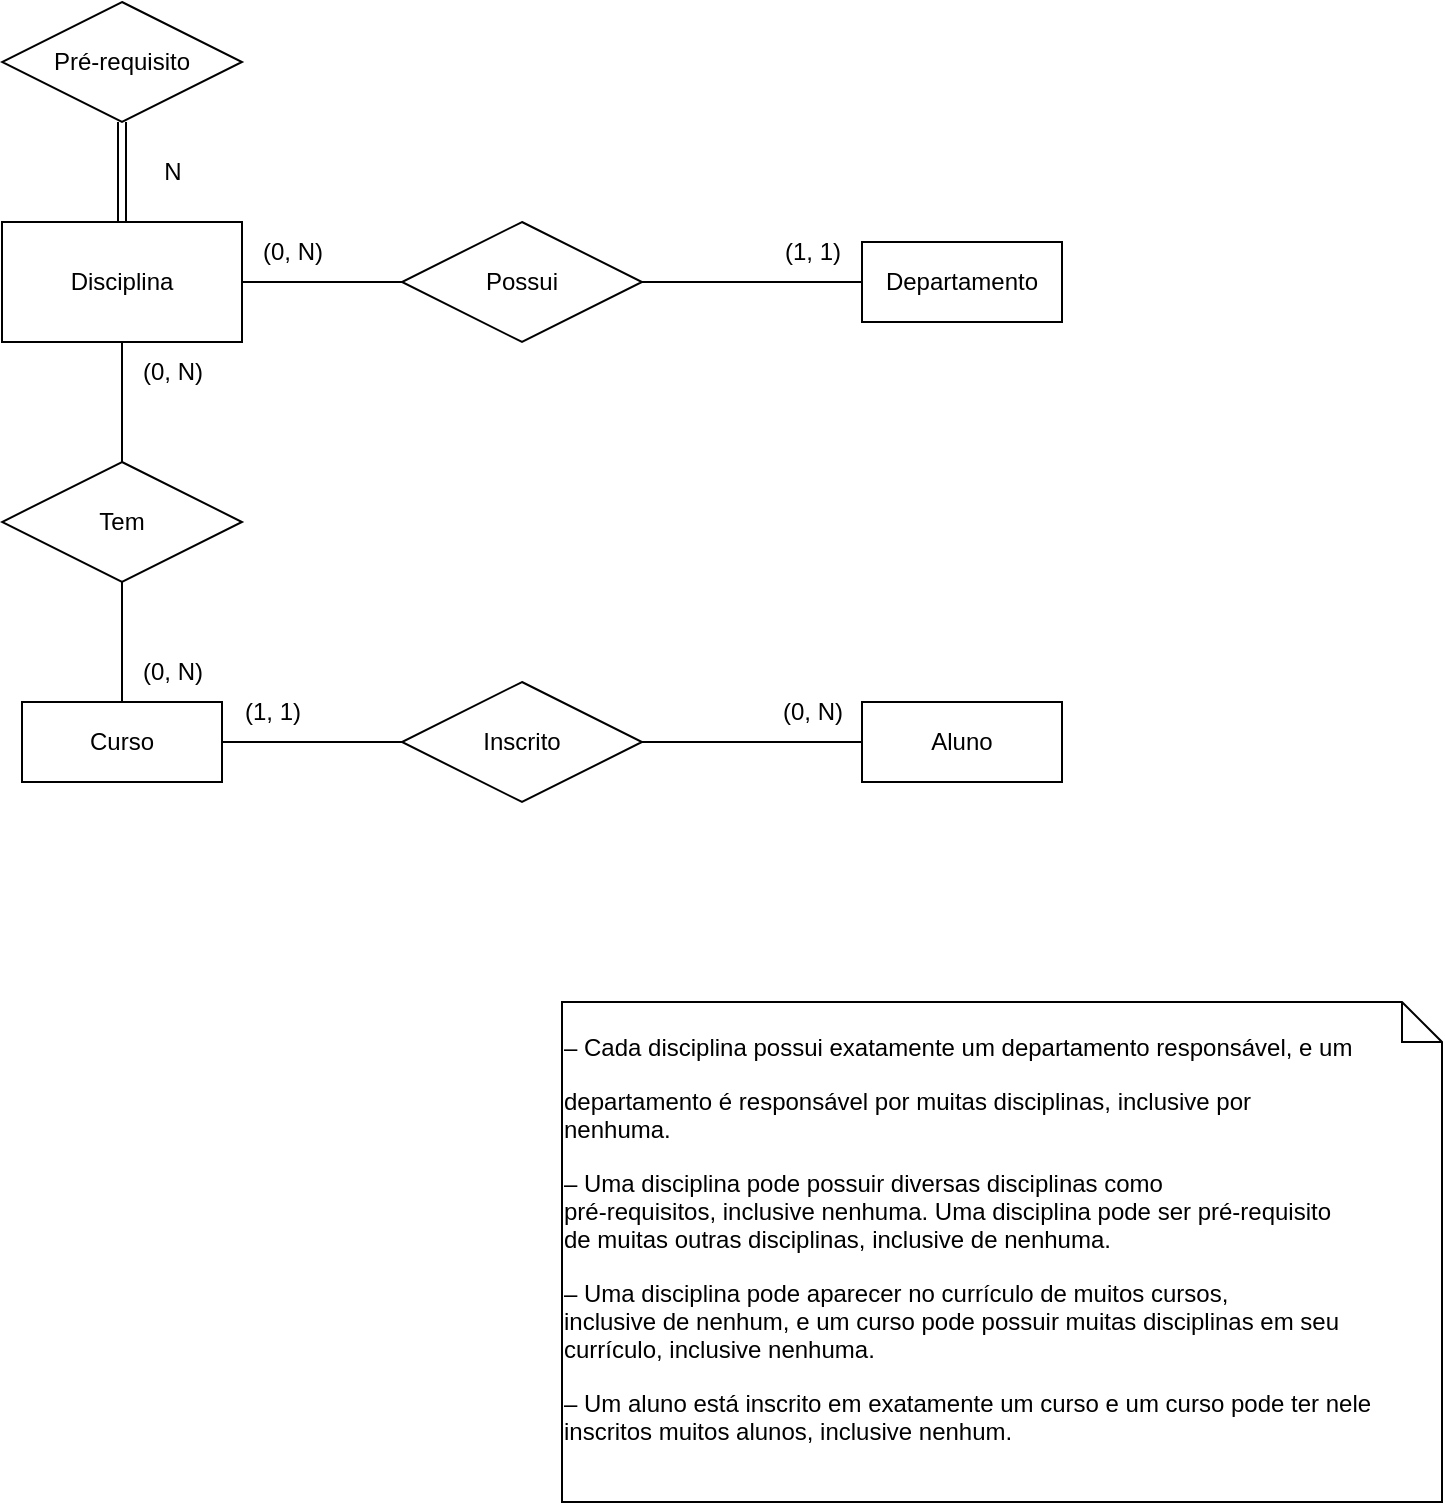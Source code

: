 <mxfile version="21.7.1" type="github">
  <diagram id="R2lEEEUBdFMjLlhIrx00" name="Page-1">
    <mxGraphModel dx="1290" dy="523" grid="1" gridSize="10" guides="1" tooltips="1" connect="1" arrows="1" fold="1" page="1" pageScale="1" pageWidth="850" pageHeight="1100" math="0" shadow="0" extFonts="Permanent Marker^https://fonts.googleapis.com/css?family=Permanent+Marker">
      <root>
        <mxCell id="0" />
        <mxCell id="1" parent="0" />
        <mxCell id="hU8Ev3x3Z6jvMKi0dZwd-2" value="Disciplina" style="rounded=0;whiteSpace=wrap;html=1;" parent="1" vertex="1">
          <mxGeometry x="90" y="170" width="120" height="60" as="geometry" />
        </mxCell>
        <mxCell id="hU8Ev3x3Z6jvMKi0dZwd-4" value="Tem" style="shape=rhombus;perimeter=rhombusPerimeter;whiteSpace=wrap;html=1;align=center;" parent="1" vertex="1">
          <mxGeometry x="90" y="290" width="120" height="60" as="geometry" />
        </mxCell>
        <mxCell id="hU8Ev3x3Z6jvMKi0dZwd-5" value="Curso" style="whiteSpace=wrap;html=1;align=center;" parent="1" vertex="1">
          <mxGeometry x="100" y="410" width="100" height="40" as="geometry" />
        </mxCell>
        <mxCell id="hU8Ev3x3Z6jvMKi0dZwd-6" value="Inscrito" style="shape=rhombus;perimeter=rhombusPerimeter;whiteSpace=wrap;html=1;align=center;" parent="1" vertex="1">
          <mxGeometry x="290" y="400" width="120" height="60" as="geometry" />
        </mxCell>
        <mxCell id="hU8Ev3x3Z6jvMKi0dZwd-7" value="Aluno" style="whiteSpace=wrap;html=1;align=center;" parent="1" vertex="1">
          <mxGeometry x="520" y="410" width="100" height="40" as="geometry" />
        </mxCell>
        <mxCell id="hU8Ev3x3Z6jvMKi0dZwd-8" value="Possui" style="shape=rhombus;perimeter=rhombusPerimeter;whiteSpace=wrap;html=1;align=center;" parent="1" vertex="1">
          <mxGeometry x="290" y="170" width="120" height="60" as="geometry" />
        </mxCell>
        <mxCell id="hU8Ev3x3Z6jvMKi0dZwd-9" value="Departamento" style="whiteSpace=wrap;html=1;align=center;" parent="1" vertex="1">
          <mxGeometry x="520" y="180" width="100" height="40" as="geometry" />
        </mxCell>
        <mxCell id="hU8Ev3x3Z6jvMKi0dZwd-13" value="N" style="text;html=1;align=center;verticalAlign=middle;resizable=0;points=[];autosize=1;strokeColor=none;fillColor=none;" parent="1" vertex="1">
          <mxGeometry x="160" y="130" width="30" height="30" as="geometry" />
        </mxCell>
        <mxCell id="VPJyVDyOwomxQK2bdPJo-1" value="" style="shape=link;html=1;rounded=0;exitX=0.5;exitY=1;exitDx=0;exitDy=0;entryX=0.5;entryY=0;entryDx=0;entryDy=0;" edge="1" parent="1" source="VPJyVDyOwomxQK2bdPJo-3" target="hU8Ev3x3Z6jvMKi0dZwd-2">
          <mxGeometry relative="1" as="geometry">
            <mxPoint x="180" y="140" as="sourcePoint" />
            <mxPoint x="340" y="180" as="targetPoint" />
          </mxGeometry>
        </mxCell>
        <mxCell id="VPJyVDyOwomxQK2bdPJo-3" value="Pré-requisito" style="shape=rhombus;perimeter=rhombusPerimeter;whiteSpace=wrap;html=1;align=center;" vertex="1" parent="1">
          <mxGeometry x="90" y="60" width="120" height="60" as="geometry" />
        </mxCell>
        <mxCell id="VPJyVDyOwomxQK2bdPJo-4" value="" style="endArrow=none;html=1;rounded=0;exitX=1;exitY=0.5;exitDx=0;exitDy=0;entryX=0;entryY=0.5;entryDx=0;entryDy=0;" edge="1" parent="1" source="hU8Ev3x3Z6jvMKi0dZwd-2" target="hU8Ev3x3Z6jvMKi0dZwd-8">
          <mxGeometry relative="1" as="geometry">
            <mxPoint x="280" y="180" as="sourcePoint" />
            <mxPoint x="440" y="180" as="targetPoint" />
          </mxGeometry>
        </mxCell>
        <mxCell id="VPJyVDyOwomxQK2bdPJo-5" value="" style="endArrow=none;html=1;rounded=0;exitX=1;exitY=0.5;exitDx=0;exitDy=0;entryX=0;entryY=0.5;entryDx=0;entryDy=0;" edge="1" parent="1" source="hU8Ev3x3Z6jvMKi0dZwd-8" target="hU8Ev3x3Z6jvMKi0dZwd-9">
          <mxGeometry relative="1" as="geometry">
            <mxPoint x="480" y="170" as="sourcePoint" />
            <mxPoint x="640" y="170" as="targetPoint" />
          </mxGeometry>
        </mxCell>
        <mxCell id="VPJyVDyOwomxQK2bdPJo-6" value="" style="endArrow=none;html=1;rounded=0;exitX=0.5;exitY=1;exitDx=0;exitDy=0;entryX=0.5;entryY=0;entryDx=0;entryDy=0;" edge="1" parent="1" source="hU8Ev3x3Z6jvMKi0dZwd-2" target="hU8Ev3x3Z6jvMKi0dZwd-4">
          <mxGeometry relative="1" as="geometry">
            <mxPoint x="260" y="300" as="sourcePoint" />
            <mxPoint x="420" y="300" as="targetPoint" />
          </mxGeometry>
        </mxCell>
        <mxCell id="VPJyVDyOwomxQK2bdPJo-7" value="" style="endArrow=none;html=1;rounded=0;exitX=0.5;exitY=1;exitDx=0;exitDy=0;entryX=0.5;entryY=0;entryDx=0;entryDy=0;" edge="1" parent="1" source="hU8Ev3x3Z6jvMKi0dZwd-4" target="hU8Ev3x3Z6jvMKi0dZwd-5">
          <mxGeometry relative="1" as="geometry">
            <mxPoint x="260" y="390" as="sourcePoint" />
            <mxPoint x="420" y="390" as="targetPoint" />
          </mxGeometry>
        </mxCell>
        <mxCell id="VPJyVDyOwomxQK2bdPJo-8" value="" style="endArrow=none;html=1;rounded=0;exitX=1;exitY=0.5;exitDx=0;exitDy=0;entryX=0;entryY=0.5;entryDx=0;entryDy=0;" edge="1" parent="1" source="hU8Ev3x3Z6jvMKi0dZwd-5" target="hU8Ev3x3Z6jvMKi0dZwd-6">
          <mxGeometry relative="1" as="geometry">
            <mxPoint x="260" y="400" as="sourcePoint" />
            <mxPoint x="420" y="400" as="targetPoint" />
          </mxGeometry>
        </mxCell>
        <mxCell id="VPJyVDyOwomxQK2bdPJo-10" value="" style="endArrow=none;html=1;rounded=0;exitX=1;exitY=0.5;exitDx=0;exitDy=0;entryX=0;entryY=0.5;entryDx=0;entryDy=0;" edge="1" parent="1" source="hU8Ev3x3Z6jvMKi0dZwd-6" target="hU8Ev3x3Z6jvMKi0dZwd-7">
          <mxGeometry relative="1" as="geometry">
            <mxPoint x="260" y="400" as="sourcePoint" />
            <mxPoint x="420" y="400" as="targetPoint" />
          </mxGeometry>
        </mxCell>
        <mxCell id="VPJyVDyOwomxQK2bdPJo-11" value="(0, N)" style="text;html=1;align=center;verticalAlign=middle;resizable=0;points=[];autosize=1;strokeColor=none;fillColor=none;" vertex="1" parent="1">
          <mxGeometry x="210" y="170" width="50" height="30" as="geometry" />
        </mxCell>
        <mxCell id="VPJyVDyOwomxQK2bdPJo-12" value="(1, 1)" style="text;html=1;align=center;verticalAlign=middle;resizable=0;points=[];autosize=1;strokeColor=none;fillColor=none;" vertex="1" parent="1">
          <mxGeometry x="470" y="170" width="50" height="30" as="geometry" />
        </mxCell>
        <mxCell id="VPJyVDyOwomxQK2bdPJo-13" value="(0, N)" style="text;html=1;align=center;verticalAlign=middle;resizable=0;points=[];autosize=1;strokeColor=none;fillColor=none;" vertex="1" parent="1">
          <mxGeometry x="150" y="230" width="50" height="30" as="geometry" />
        </mxCell>
        <mxCell id="VPJyVDyOwomxQK2bdPJo-14" value="(0, N)" style="text;html=1;align=center;verticalAlign=middle;resizable=0;points=[];autosize=1;strokeColor=none;fillColor=none;" vertex="1" parent="1">
          <mxGeometry x="150" y="380" width="50" height="30" as="geometry" />
        </mxCell>
        <mxCell id="VPJyVDyOwomxQK2bdPJo-15" value="(1, 1)" style="text;html=1;align=center;verticalAlign=middle;resizable=0;points=[];autosize=1;strokeColor=none;fillColor=none;" vertex="1" parent="1">
          <mxGeometry x="200" y="400" width="50" height="30" as="geometry" />
        </mxCell>
        <mxCell id="VPJyVDyOwomxQK2bdPJo-16" value="(0, N)" style="text;html=1;align=center;verticalAlign=middle;resizable=0;points=[];autosize=1;strokeColor=none;fillColor=none;" vertex="1" parent="1">
          <mxGeometry x="470" y="400" width="50" height="30" as="geometry" />
        </mxCell>
        <mxCell id="VPJyVDyOwomxQK2bdPJo-19" value="&lt;div align=&quot;left&quot;&gt;– Cada disciplina possui exatamente um departamento responsável, e um&lt;/div&gt;&lt;div align=&quot;left&quot;&gt;&lt;p&gt; departamento é responsável por muitas disciplinas, inclusive por &lt;br&gt;nenhuma.&lt;/p&gt;&lt;p&gt;– Uma disciplina pode possuir diversas disciplinas como &lt;br&gt;pré-requisitos, inclusive nenhuma. Uma disciplina pode ser pré-requisito&lt;br&gt; de muitas outras disciplinas, inclusive de nenhuma.&lt;/p&gt;&lt;p&gt;– Uma disciplina pode aparecer no currículo de muitos cursos, &lt;br&gt;inclusive de nenhum, e um curso pode possuir muitas disciplinas em seu &lt;br&gt;currículo, inclusive nenhuma. &lt;br&gt;&lt;/p&gt;&lt;p&gt;– Um aluno está inscrito em exatamente um curso e um curso pode ter nele inscritos muitos alunos, inclusive nenhum.&lt;/p&gt;&lt;/div&gt;" style="shape=note;size=20;whiteSpace=wrap;html=1;" vertex="1" parent="1">
          <mxGeometry x="370" y="560" width="440" height="250" as="geometry" />
        </mxCell>
      </root>
    </mxGraphModel>
  </diagram>
</mxfile>
